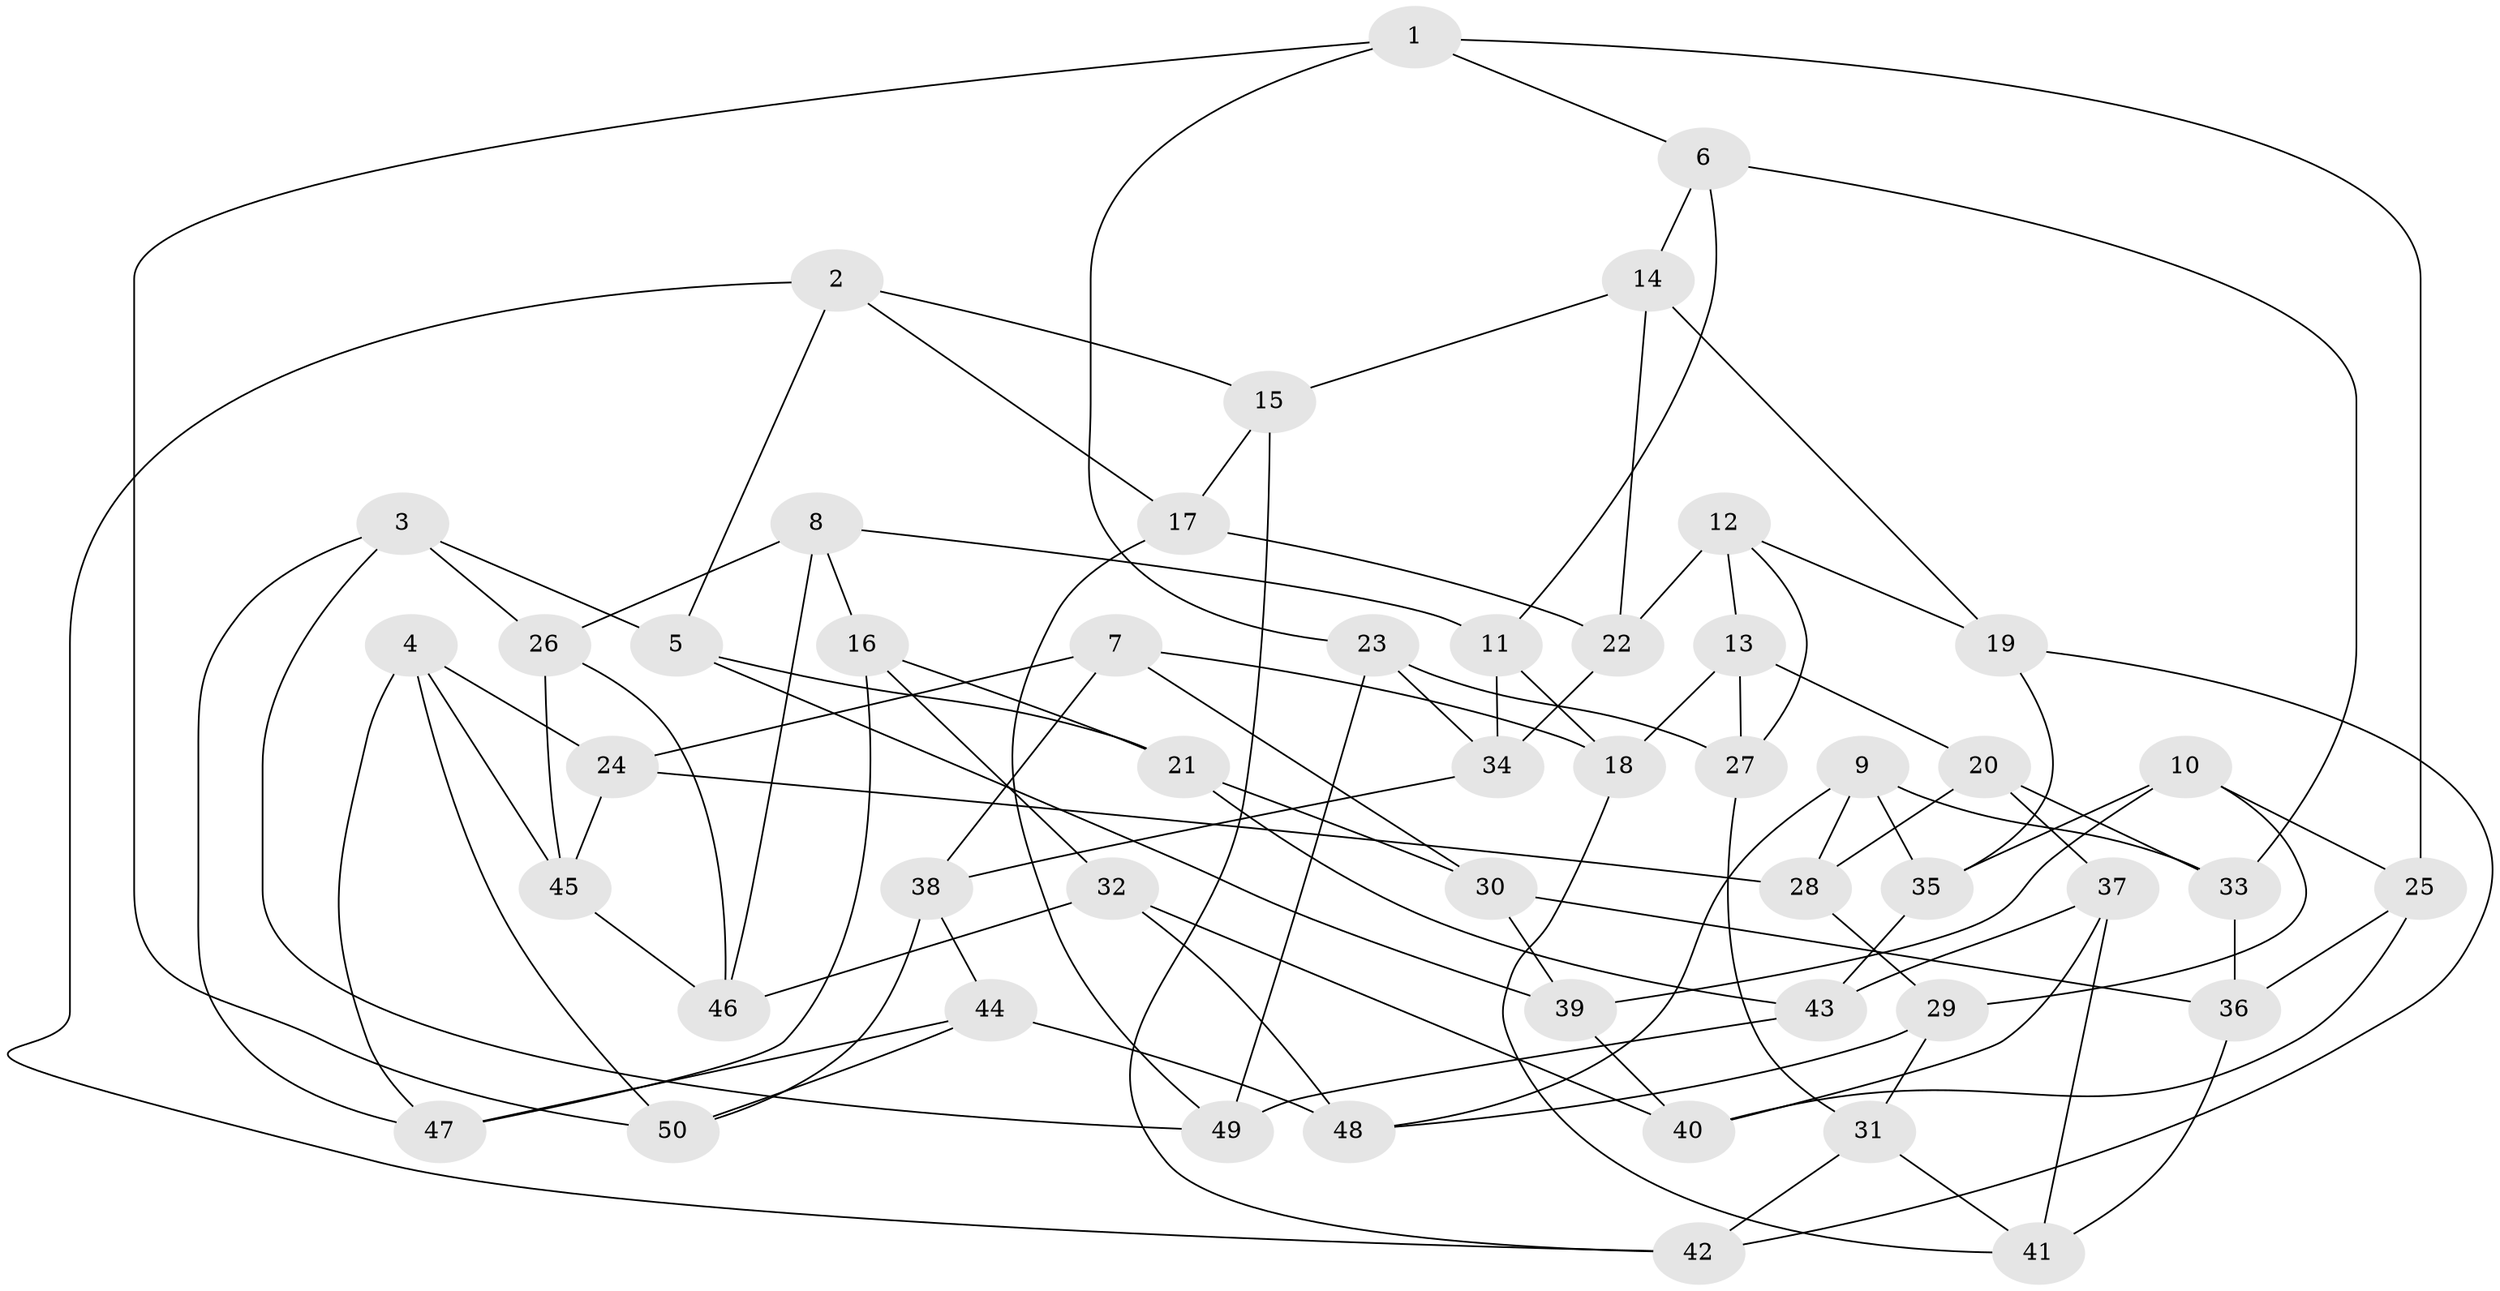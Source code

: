 // Generated by graph-tools (version 1.1) at 2025/27/03/09/25 03:27:01]
// undirected, 50 vertices, 100 edges
graph export_dot {
graph [start="1"]
  node [color=gray90,style=filled];
  1;
  2;
  3;
  4;
  5;
  6;
  7;
  8;
  9;
  10;
  11;
  12;
  13;
  14;
  15;
  16;
  17;
  18;
  19;
  20;
  21;
  22;
  23;
  24;
  25;
  26;
  27;
  28;
  29;
  30;
  31;
  32;
  33;
  34;
  35;
  36;
  37;
  38;
  39;
  40;
  41;
  42;
  43;
  44;
  45;
  46;
  47;
  48;
  49;
  50;
  1 -- 25;
  1 -- 50;
  1 -- 23;
  1 -- 6;
  2 -- 42;
  2 -- 17;
  2 -- 5;
  2 -- 15;
  3 -- 5;
  3 -- 26;
  3 -- 47;
  3 -- 49;
  4 -- 47;
  4 -- 24;
  4 -- 50;
  4 -- 45;
  5 -- 21;
  5 -- 39;
  6 -- 11;
  6 -- 33;
  6 -- 14;
  7 -- 30;
  7 -- 24;
  7 -- 18;
  7 -- 38;
  8 -- 11;
  8 -- 16;
  8 -- 26;
  8 -- 46;
  9 -- 28;
  9 -- 48;
  9 -- 35;
  9 -- 33;
  10 -- 35;
  10 -- 29;
  10 -- 39;
  10 -- 25;
  11 -- 18;
  11 -- 34;
  12 -- 27;
  12 -- 13;
  12 -- 22;
  12 -- 19;
  13 -- 27;
  13 -- 18;
  13 -- 20;
  14 -- 19;
  14 -- 15;
  14 -- 22;
  15 -- 42;
  15 -- 17;
  16 -- 21;
  16 -- 47;
  16 -- 32;
  17 -- 22;
  17 -- 49;
  18 -- 41;
  19 -- 35;
  19 -- 42;
  20 -- 33;
  20 -- 37;
  20 -- 28;
  21 -- 43;
  21 -- 30;
  22 -- 34;
  23 -- 27;
  23 -- 49;
  23 -- 34;
  24 -- 45;
  24 -- 28;
  25 -- 36;
  25 -- 40;
  26 -- 45;
  26 -- 46;
  27 -- 31;
  28 -- 29;
  29 -- 31;
  29 -- 48;
  30 -- 36;
  30 -- 39;
  31 -- 42;
  31 -- 41;
  32 -- 40;
  32 -- 48;
  32 -- 46;
  33 -- 36;
  34 -- 38;
  35 -- 43;
  36 -- 41;
  37 -- 41;
  37 -- 40;
  37 -- 43;
  38 -- 50;
  38 -- 44;
  39 -- 40;
  43 -- 49;
  44 -- 47;
  44 -- 50;
  44 -- 48;
  45 -- 46;
}
